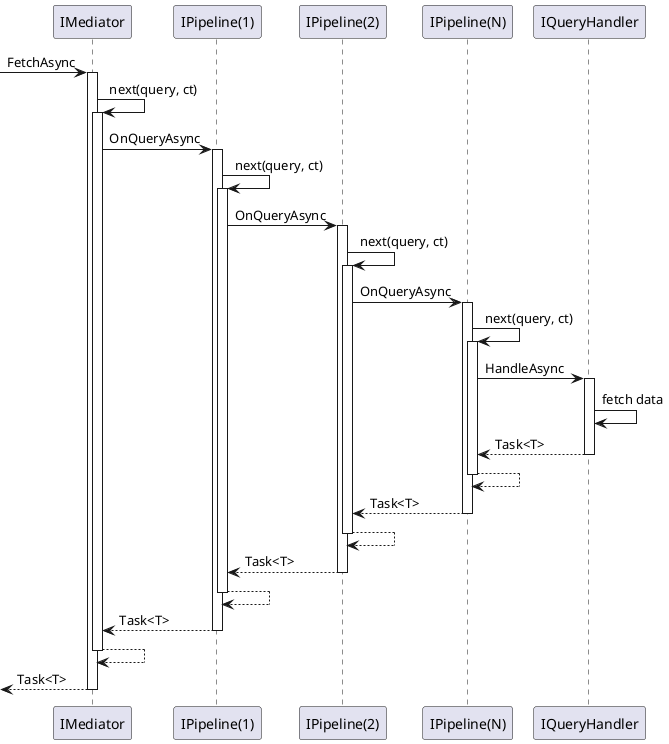 @startuml pipeline-queries
'title Pipeline for Queries 

[-> IMediator ++: FetchAsync
IMediator -> IMediator ++: next(query, ct)
IMediator -> "IPipeline(1)" ++: OnQueryAsync
"IPipeline(1)" -> "IPipeline(1)" ++: next(query, ct)
"IPipeline(1)" -> "IPipeline(2)" ++: OnQueryAsync
"IPipeline(2)" -> "IPipeline(2)" ++: next(query, ct)
"IPipeline(2)" -> "IPipeline(N)" ++: OnQueryAsync
"IPipeline(N)" -> "IPipeline(N)" ++: next(query, ct)
"IPipeline(N)" -> IQueryHandler ++: HandleAsync
IQueryHandler -> IQueryHandler : fetch data
return Task<T>
return
return Task<T>
return
return Task<T>
return
return Task<T>
return
return Task<T>

@enduml